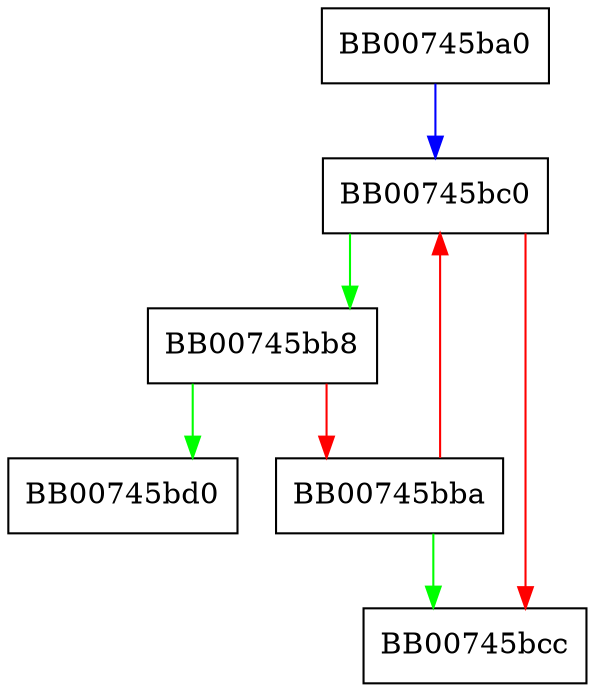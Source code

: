 digraph ossl_c448_ed448_verify_prehash {
  node [shape="box"];
  graph [splines=ortho];
  BB00745ba0 -> BB00745bc0 [color="blue"];
  BB00745bb8 -> BB00745bd0 [color="green"];
  BB00745bb8 -> BB00745bba [color="red"];
  BB00745bba -> BB00745bcc [color="green"];
  BB00745bba -> BB00745bc0 [color="red"];
  BB00745bc0 -> BB00745bb8 [color="green"];
  BB00745bc0 -> BB00745bcc [color="red"];
}